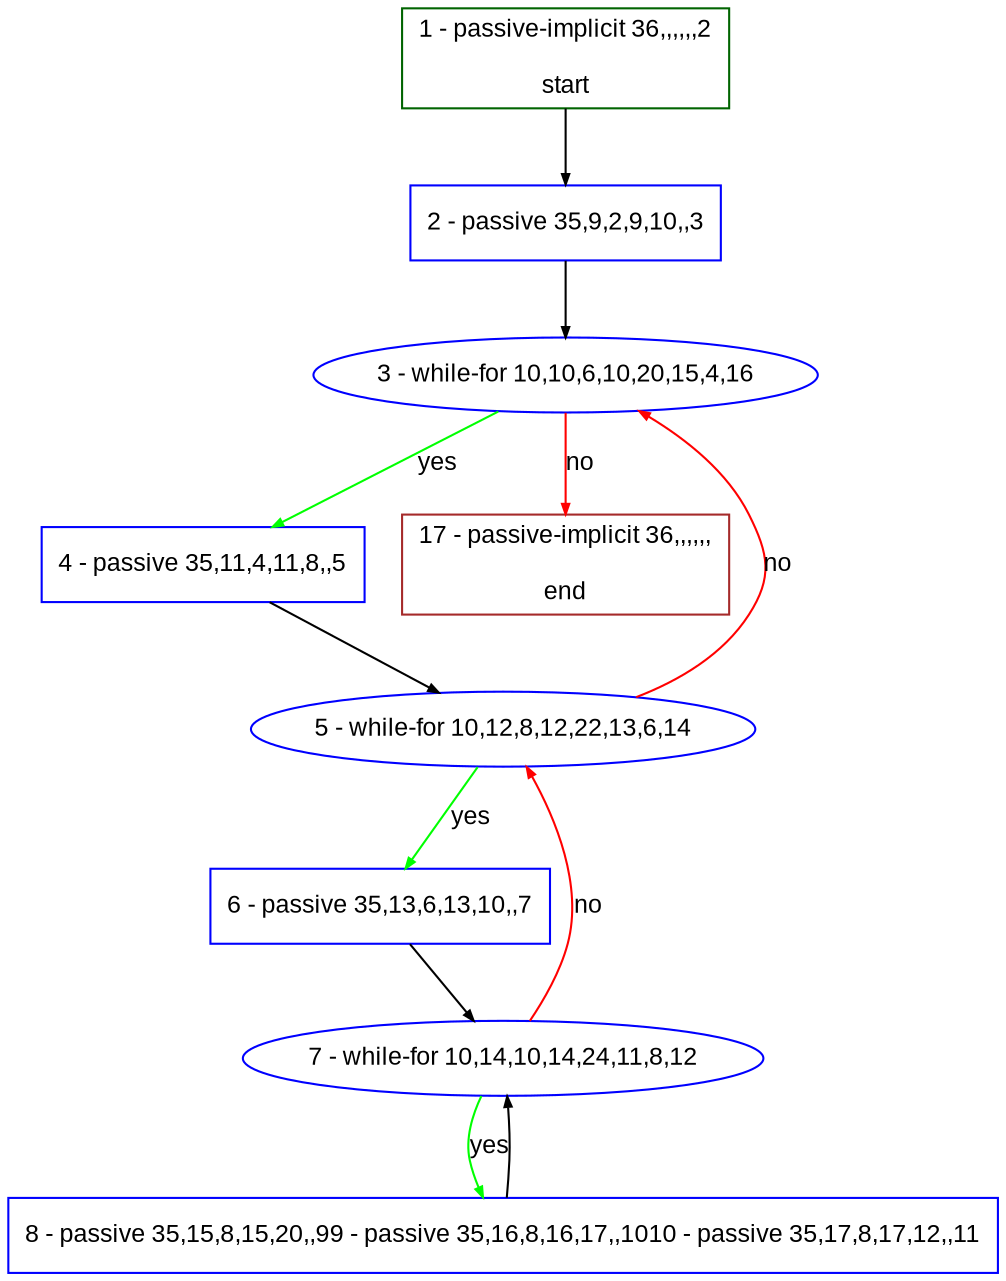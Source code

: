 digraph "" {
  graph [bgcolor="white", fillcolor="#FFFFCC", pack="true", packmode="clust", fontname="Arial", label="", fontsize="12", compound="true", style="rounded,filled"];
  node [node_initialized="no", fillcolor="white", fontname="Arial", label="", color="grey", fontsize="12", fixedsize="false", compound="true", shape="rectangle", style="filled"];
  edge [arrowtail="none", lhead="", fontcolor="black", fontname="Arial", label="", color="black", fontsize="12", arrowhead="normal", arrowsize="0.5", compound="true", ltail="", dir="forward"];
  __N1 [fillcolor="#ffffff", label="2 - passive 35,9,2,9,10,,3", color="#0000ff", shape="box", style="filled"];
  __N2 [fillcolor="#ffffff", label="1 - passive-implicit 36,,,,,,2\n\nstart", color="#006400", shape="box", style="filled"];
  __N3 [fillcolor="#ffffff", label="3 - while-for 10,10,6,10,20,15,4,16", color="#0000ff", shape="oval", style="filled"];
  __N4 [fillcolor="#ffffff", label="4 - passive 35,11,4,11,8,,5", color="#0000ff", shape="box", style="filled"];
  __N5 [fillcolor="#ffffff", label="17 - passive-implicit 36,,,,,,\n\nend", color="#a52a2a", shape="box", style="filled"];
  __N6 [fillcolor="#ffffff", label="5 - while-for 10,12,8,12,22,13,6,14", color="#0000ff", shape="oval", style="filled"];
  __N7 [fillcolor="#ffffff", label="6 - passive 35,13,6,13,10,,7", color="#0000ff", shape="box", style="filled"];
  __N8 [fillcolor="#ffffff", label="7 - while-for 10,14,10,14,24,11,8,12", color="#0000ff", shape="oval", style="filled"];
  __N9 [fillcolor="#ffffff", label="8 - passive 35,15,8,15,20,,99 - passive 35,16,8,16,17,,1010 - passive 35,17,8,17,12,,11", color="#0000ff", shape="box", style="filled"];
  __N2 -> __N1 [arrowtail="none", color="#000000", label="", arrowhead="normal", dir="forward"];
  __N1 -> __N3 [arrowtail="none", color="#000000", label="", arrowhead="normal", dir="forward"];
  __N3 -> __N4 [arrowtail="none", color="#00ff00", label="yes", arrowhead="normal", dir="forward"];
  __N3 -> __N5 [arrowtail="none", color="#ff0000", label="no", arrowhead="normal", dir="forward"];
  __N4 -> __N6 [arrowtail="none", color="#000000", label="", arrowhead="normal", dir="forward"];
  __N6 -> __N3 [arrowtail="none", color="#ff0000", label="no", arrowhead="normal", dir="forward"];
  __N6 -> __N7 [arrowtail="none", color="#00ff00", label="yes", arrowhead="normal", dir="forward"];
  __N7 -> __N8 [arrowtail="none", color="#000000", label="", arrowhead="normal", dir="forward"];
  __N8 -> __N6 [arrowtail="none", color="#ff0000", label="no", arrowhead="normal", dir="forward"];
  __N8 -> __N9 [arrowtail="none", color="#00ff00", label="yes", arrowhead="normal", dir="forward"];
  __N9 -> __N8 [arrowtail="none", color="#000000", label="", arrowhead="normal", dir="forward"];
}
